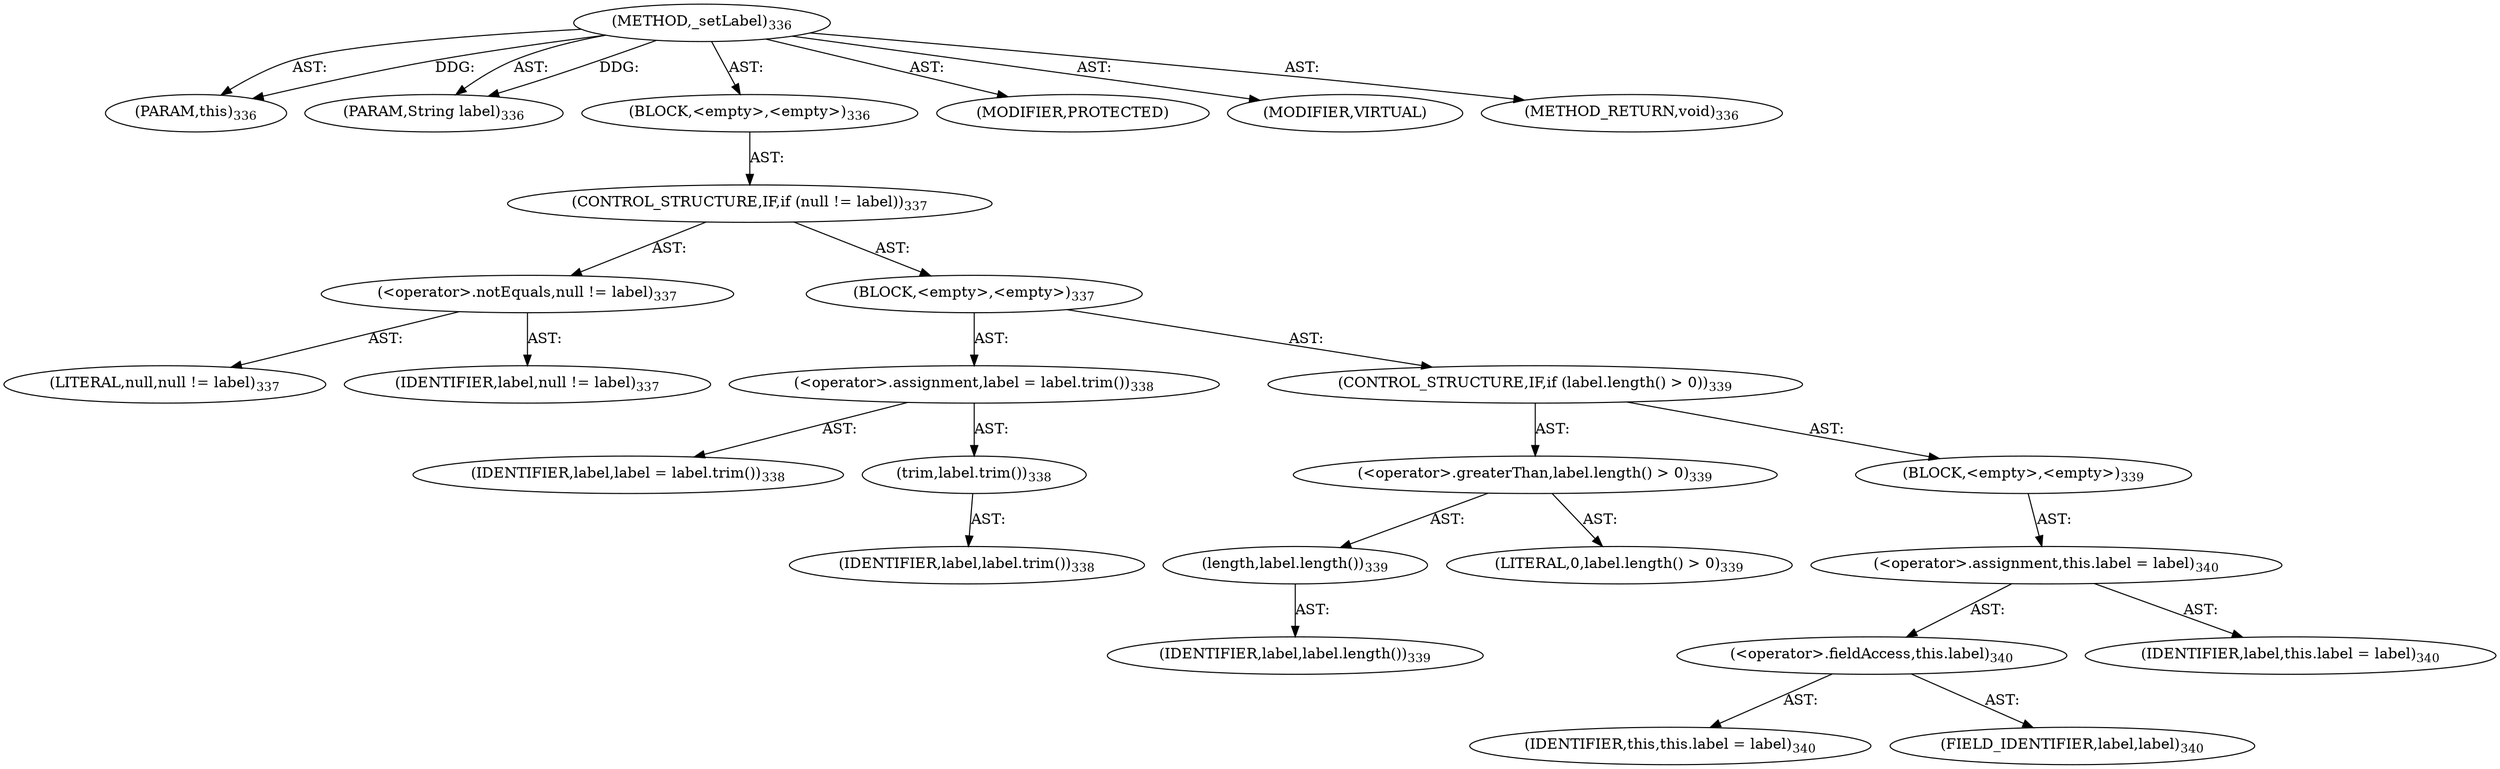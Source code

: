 digraph "_setLabel" {  
"111669149706" [label = <(METHOD,_setLabel)<SUB>336</SUB>> ]
"115964117000" [label = <(PARAM,this)<SUB>336</SUB>> ]
"115964117034" [label = <(PARAM,String label)<SUB>336</SUB>> ]
"25769803788" [label = <(BLOCK,&lt;empty&gt;,&lt;empty&gt;)<SUB>336</SUB>> ]
"47244640258" [label = <(CONTROL_STRUCTURE,IF,if (null != label))<SUB>337</SUB>> ]
"30064771096" [label = <(&lt;operator&gt;.notEquals,null != label)<SUB>337</SUB>> ]
"90194313218" [label = <(LITERAL,null,null != label)<SUB>337</SUB>> ]
"68719476834" [label = <(IDENTIFIER,label,null != label)<SUB>337</SUB>> ]
"25769803789" [label = <(BLOCK,&lt;empty&gt;,&lt;empty&gt;)<SUB>337</SUB>> ]
"30064771097" [label = <(&lt;operator&gt;.assignment,label = label.trim())<SUB>338</SUB>> ]
"68719476835" [label = <(IDENTIFIER,label,label = label.trim())<SUB>338</SUB>> ]
"30064771098" [label = <(trim,label.trim())<SUB>338</SUB>> ]
"68719476836" [label = <(IDENTIFIER,label,label.trim())<SUB>338</SUB>> ]
"47244640259" [label = <(CONTROL_STRUCTURE,IF,if (label.length() &gt; 0))<SUB>339</SUB>> ]
"30064771099" [label = <(&lt;operator&gt;.greaterThan,label.length() &gt; 0)<SUB>339</SUB>> ]
"30064771100" [label = <(length,label.length())<SUB>339</SUB>> ]
"68719476837" [label = <(IDENTIFIER,label,label.length())<SUB>339</SUB>> ]
"90194313219" [label = <(LITERAL,0,label.length() &gt; 0)<SUB>339</SUB>> ]
"25769803790" [label = <(BLOCK,&lt;empty&gt;,&lt;empty&gt;)<SUB>339</SUB>> ]
"30064771101" [label = <(&lt;operator&gt;.assignment,this.label = label)<SUB>340</SUB>> ]
"30064771102" [label = <(&lt;operator&gt;.fieldAccess,this.label)<SUB>340</SUB>> ]
"68719476750" [label = <(IDENTIFIER,this,this.label = label)<SUB>340</SUB>> ]
"55834574862" [label = <(FIELD_IDENTIFIER,label,label)<SUB>340</SUB>> ]
"68719476838" [label = <(IDENTIFIER,label,this.label = label)<SUB>340</SUB>> ]
"133143986211" [label = <(MODIFIER,PROTECTED)> ]
"133143986212" [label = <(MODIFIER,VIRTUAL)> ]
"128849018890" [label = <(METHOD_RETURN,void)<SUB>336</SUB>> ]
  "111669149706" -> "115964117000"  [ label = "AST: "] 
  "111669149706" -> "115964117034"  [ label = "AST: "] 
  "111669149706" -> "25769803788"  [ label = "AST: "] 
  "111669149706" -> "133143986211"  [ label = "AST: "] 
  "111669149706" -> "133143986212"  [ label = "AST: "] 
  "111669149706" -> "128849018890"  [ label = "AST: "] 
  "25769803788" -> "47244640258"  [ label = "AST: "] 
  "47244640258" -> "30064771096"  [ label = "AST: "] 
  "47244640258" -> "25769803789"  [ label = "AST: "] 
  "30064771096" -> "90194313218"  [ label = "AST: "] 
  "30064771096" -> "68719476834"  [ label = "AST: "] 
  "25769803789" -> "30064771097"  [ label = "AST: "] 
  "25769803789" -> "47244640259"  [ label = "AST: "] 
  "30064771097" -> "68719476835"  [ label = "AST: "] 
  "30064771097" -> "30064771098"  [ label = "AST: "] 
  "30064771098" -> "68719476836"  [ label = "AST: "] 
  "47244640259" -> "30064771099"  [ label = "AST: "] 
  "47244640259" -> "25769803790"  [ label = "AST: "] 
  "30064771099" -> "30064771100"  [ label = "AST: "] 
  "30064771099" -> "90194313219"  [ label = "AST: "] 
  "30064771100" -> "68719476837"  [ label = "AST: "] 
  "25769803790" -> "30064771101"  [ label = "AST: "] 
  "30064771101" -> "30064771102"  [ label = "AST: "] 
  "30064771101" -> "68719476838"  [ label = "AST: "] 
  "30064771102" -> "68719476750"  [ label = "AST: "] 
  "30064771102" -> "55834574862"  [ label = "AST: "] 
  "111669149706" -> "115964117000"  [ label = "DDG: "] 
  "111669149706" -> "115964117034"  [ label = "DDG: "] 
}
